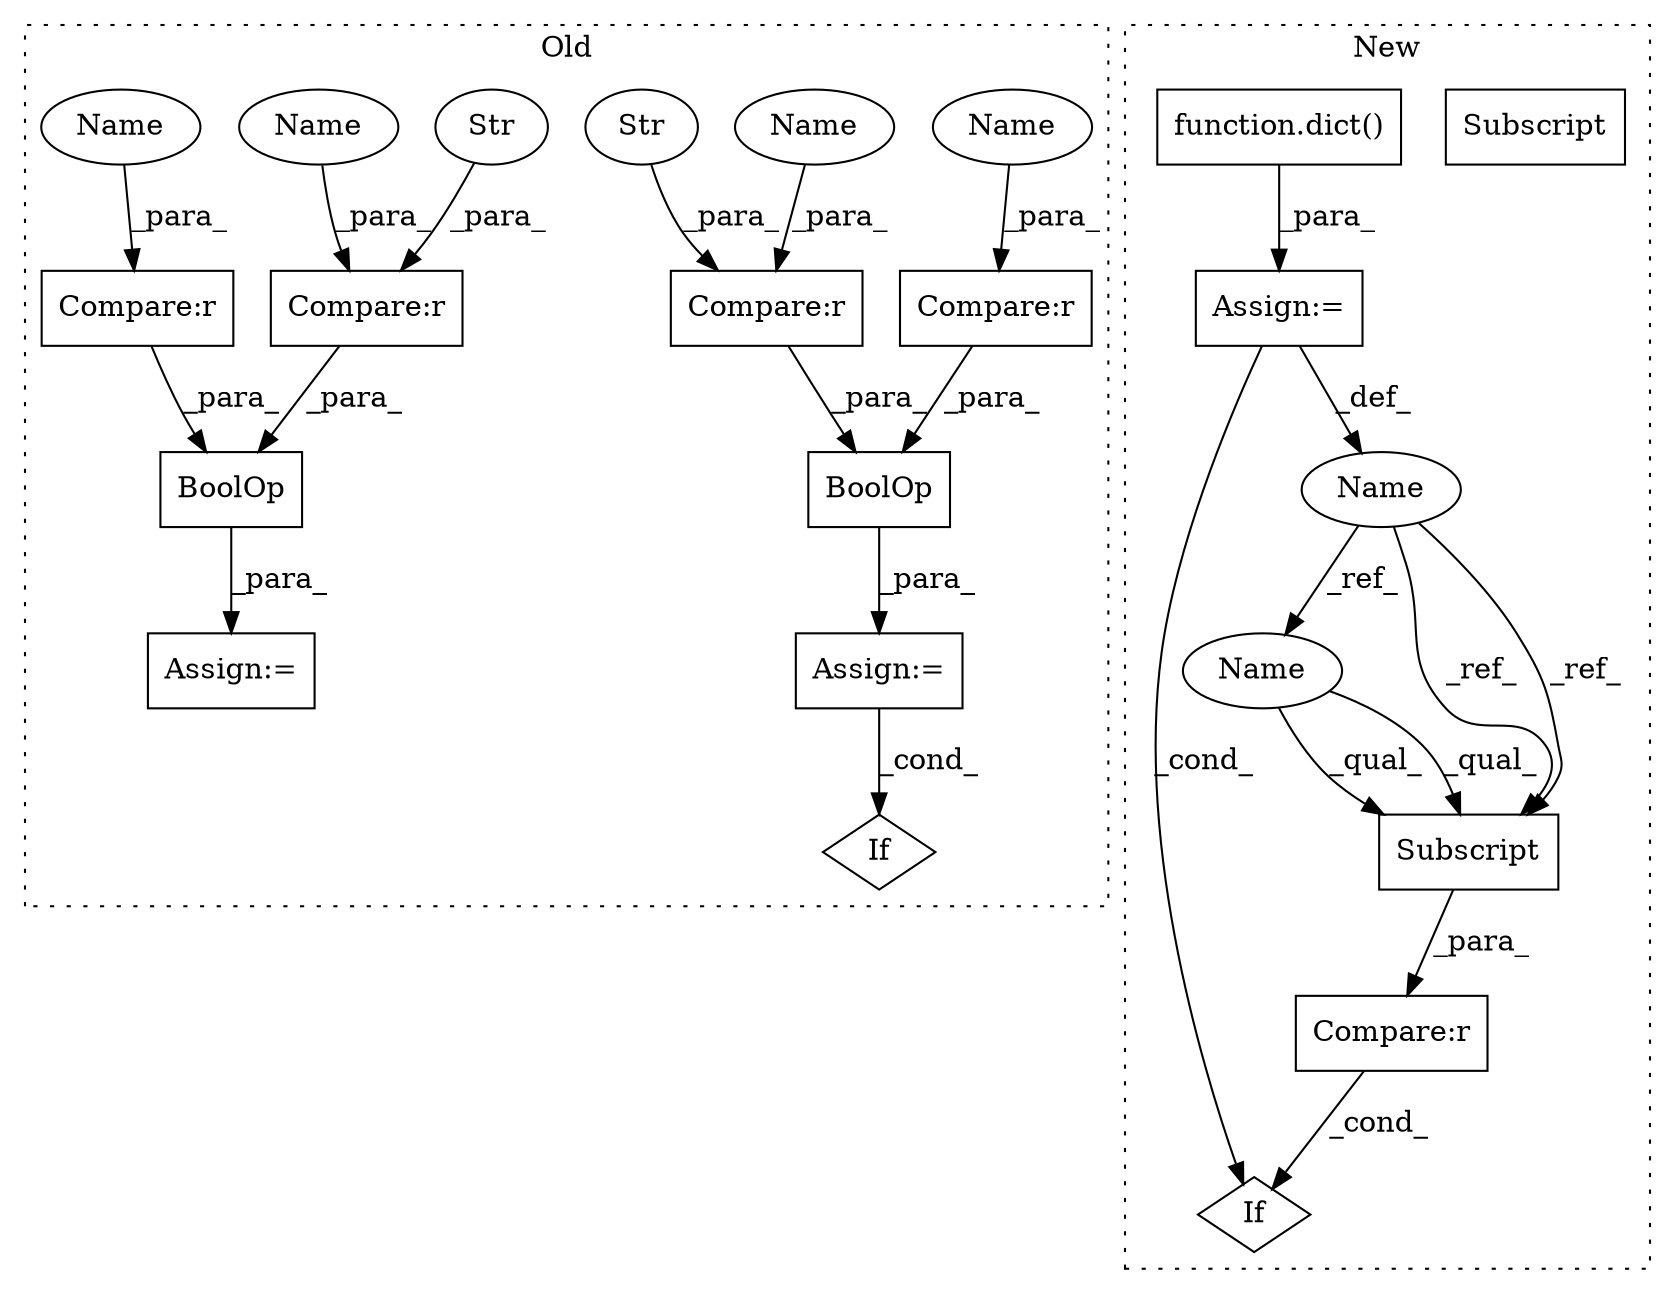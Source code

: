 digraph G {
subgraph cluster0 {
1 [label="BoolOp" a="72" s="2993" l="38" shape="box"];
3 [label="If" a="96" s="3661,3678" l="3,14" shape="diamond"];
4 [label="Compare:r" a="40" s="3012" l="19" shape="box"];
5 [label="Compare:r" a="40" s="2993" l="14" shape="box"];
6 [label="Str" a="66" s="2993" l="5" shape="ellipse"];
11 [label="Compare:r" a="40" s="2927" l="15" shape="box"];
12 [label="Str" a="66" s="2927" l="6" shape="ellipse"];
13 [label="BoolOp" a="72" s="2927" l="40" shape="box"];
14 [label="Compare:r" a="40" s="2947" l="20" shape="box"];
16 [label="Assign:=" a="68" s="2990" l="3" shape="box"];
17 [label="Assign:=" a="68" s="2924" l="3" shape="box"];
20 [label="Name" a="87" s="3027" l="4" shape="ellipse"];
21 [label="Name" a="87" s="2963" l="4" shape="ellipse"];
22 [label="Name" a="87" s="3002" l="5" shape="ellipse"];
23 [label="Name" a="87" s="2937" l="5" shape="ellipse"];
label = "Old";
style="dotted";
}
subgraph cluster1 {
2 [label="Subscript" a="63" s="2941,0" l="7,0" shape="box"];
7 [label="Compare:r" a="40" s="2941" l="19" shape="box"];
8 [label="If" a="96" s="2941" l="19" shape="diamond"];
9 [label="Name" a="87" s="2842" l="4" shape="ellipse"];
10 [label="function.dict()" a="75" s="2849" l="43" shape="box"];
15 [label="Assign:=" a="68" s="2846" l="3" shape="box"];
18 [label="Name" a="87" s="2941" l="4" shape="ellipse"];
19 [label="Subscript" a="63" s="2941,0" l="7,0" shape="box"];
label = "New";
style="dotted";
}
1 -> 16 [label="_para_"];
4 -> 1 [label="_para_"];
5 -> 1 [label="_para_"];
6 -> 5 [label="_para_"];
7 -> 8 [label="_cond_"];
9 -> 19 [label="_ref_"];
9 -> 18 [label="_ref_"];
9 -> 19 [label="_ref_"];
10 -> 15 [label="_para_"];
11 -> 13 [label="_para_"];
12 -> 11 [label="_para_"];
13 -> 17 [label="_para_"];
14 -> 13 [label="_para_"];
15 -> 8 [label="_cond_"];
15 -> 9 [label="_def_"];
16 -> 3 [label="_cond_"];
18 -> 19 [label="_qual_"];
18 -> 19 [label="_qual_"];
19 -> 7 [label="_para_"];
20 -> 4 [label="_para_"];
21 -> 14 [label="_para_"];
22 -> 5 [label="_para_"];
23 -> 11 [label="_para_"];
}